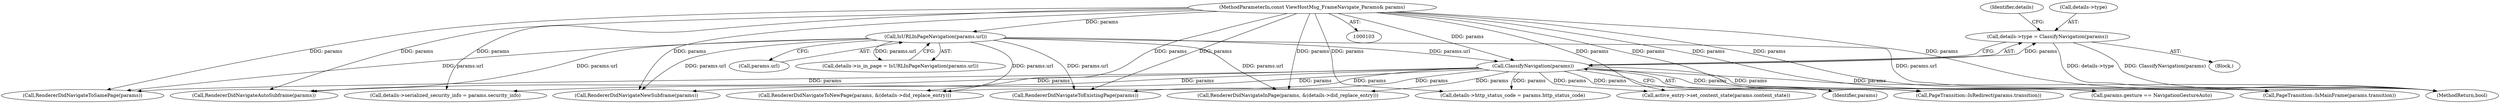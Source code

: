 digraph "0_Chrome_20d1c99d9b53a0b2b419aae0075494a9d0b86daf@pointer" {
"1000158" [label="(Call,details->type = ClassifyNavigation(params))"];
"1000162" [label="(Call,ClassifyNavigation(params))"];
"1000154" [label="(Call,IsURLInPageNavigation(params.url))"];
"1000104" [label="(MethodParameterIn,const ViewHostMsg_FrameNavigate_Params& params)"];
"1000150" [label="(Call,details->is_in_page = IsURLInPageNavigation(params.url))"];
"1000178" [label="(Call,RendererDidNavigateToExistingPage(params))"];
"1000182" [label="(Call,RendererDidNavigateToSamePage(params))"];
"1000155" [label="(Call,params.url)"];
"1000186" [label="(Call,RendererDidNavigateInPage(params, &(details->did_replace_entry)))"];
"1000271" [label="(Call,details->http_status_code = params.http_status_code)"];
"1000226" [label="(Call,active_entry->set_content_state(params.content_state))"];
"1000240" [label="(Call,PageTransition::IsRedirect(params.transition))"];
"1000104" [label="(MethodParameterIn,const ViewHostMsg_FrameNavigate_Params& params)"];
"1000246" [label="(Call,params.gesture == NavigationGestureAuto)"];
"1000283" [label="(MethodReturn,bool)"];
"1000158" [label="(Call,details->type = ClassifyNavigation(params))"];
"1000166" [label="(Identifier,details)"];
"1000260" [label="(Call,PageTransition::IsMainFrame(params.transition))"];
"1000163" [label="(Identifier,params)"];
"1000159" [label="(Call,details->type)"];
"1000154" [label="(Call,IsURLInPageNavigation(params.url))"];
"1000162" [label="(Call,ClassifyNavigation(params))"];
"1000264" [label="(Call,details->serialized_security_info = params.security_info)"];
"1000107" [label="(Block,)"];
"1000200" [label="(Call,RendererDidNavigateAutoSubframe(params))"];
"1000194" [label="(Call,RendererDidNavigateNewSubframe(params))"];
"1000170" [label="(Call,RendererDidNavigateToNewPage(params, &(details->did_replace_entry)))"];
"1000158" -> "1000107"  [label="AST: "];
"1000158" -> "1000162"  [label="CFG: "];
"1000159" -> "1000158"  [label="AST: "];
"1000162" -> "1000158"  [label="AST: "];
"1000166" -> "1000158"  [label="CFG: "];
"1000158" -> "1000283"  [label="DDG: details->type"];
"1000158" -> "1000283"  [label="DDG: ClassifyNavigation(params)"];
"1000162" -> "1000158"  [label="DDG: params"];
"1000162" -> "1000163"  [label="CFG: "];
"1000163" -> "1000162"  [label="AST: "];
"1000162" -> "1000283"  [label="DDG: params"];
"1000154" -> "1000162"  [label="DDG: params.url"];
"1000104" -> "1000162"  [label="DDG: params"];
"1000162" -> "1000170"  [label="DDG: params"];
"1000162" -> "1000178"  [label="DDG: params"];
"1000162" -> "1000182"  [label="DDG: params"];
"1000162" -> "1000186"  [label="DDG: params"];
"1000162" -> "1000194"  [label="DDG: params"];
"1000162" -> "1000200"  [label="DDG: params"];
"1000162" -> "1000226"  [label="DDG: params"];
"1000162" -> "1000240"  [label="DDG: params"];
"1000162" -> "1000246"  [label="DDG: params"];
"1000162" -> "1000260"  [label="DDG: params"];
"1000162" -> "1000264"  [label="DDG: params"];
"1000162" -> "1000271"  [label="DDG: params"];
"1000154" -> "1000150"  [label="AST: "];
"1000154" -> "1000155"  [label="CFG: "];
"1000155" -> "1000154"  [label="AST: "];
"1000150" -> "1000154"  [label="CFG: "];
"1000154" -> "1000283"  [label="DDG: params.url"];
"1000154" -> "1000150"  [label="DDG: params.url"];
"1000104" -> "1000154"  [label="DDG: params"];
"1000154" -> "1000170"  [label="DDG: params.url"];
"1000154" -> "1000178"  [label="DDG: params.url"];
"1000154" -> "1000182"  [label="DDG: params.url"];
"1000154" -> "1000186"  [label="DDG: params.url"];
"1000154" -> "1000194"  [label="DDG: params.url"];
"1000154" -> "1000200"  [label="DDG: params.url"];
"1000104" -> "1000103"  [label="AST: "];
"1000104" -> "1000283"  [label="DDG: params"];
"1000104" -> "1000170"  [label="DDG: params"];
"1000104" -> "1000178"  [label="DDG: params"];
"1000104" -> "1000182"  [label="DDG: params"];
"1000104" -> "1000186"  [label="DDG: params"];
"1000104" -> "1000194"  [label="DDG: params"];
"1000104" -> "1000200"  [label="DDG: params"];
"1000104" -> "1000226"  [label="DDG: params"];
"1000104" -> "1000240"  [label="DDG: params"];
"1000104" -> "1000246"  [label="DDG: params"];
"1000104" -> "1000260"  [label="DDG: params"];
"1000104" -> "1000264"  [label="DDG: params"];
"1000104" -> "1000271"  [label="DDG: params"];
}
